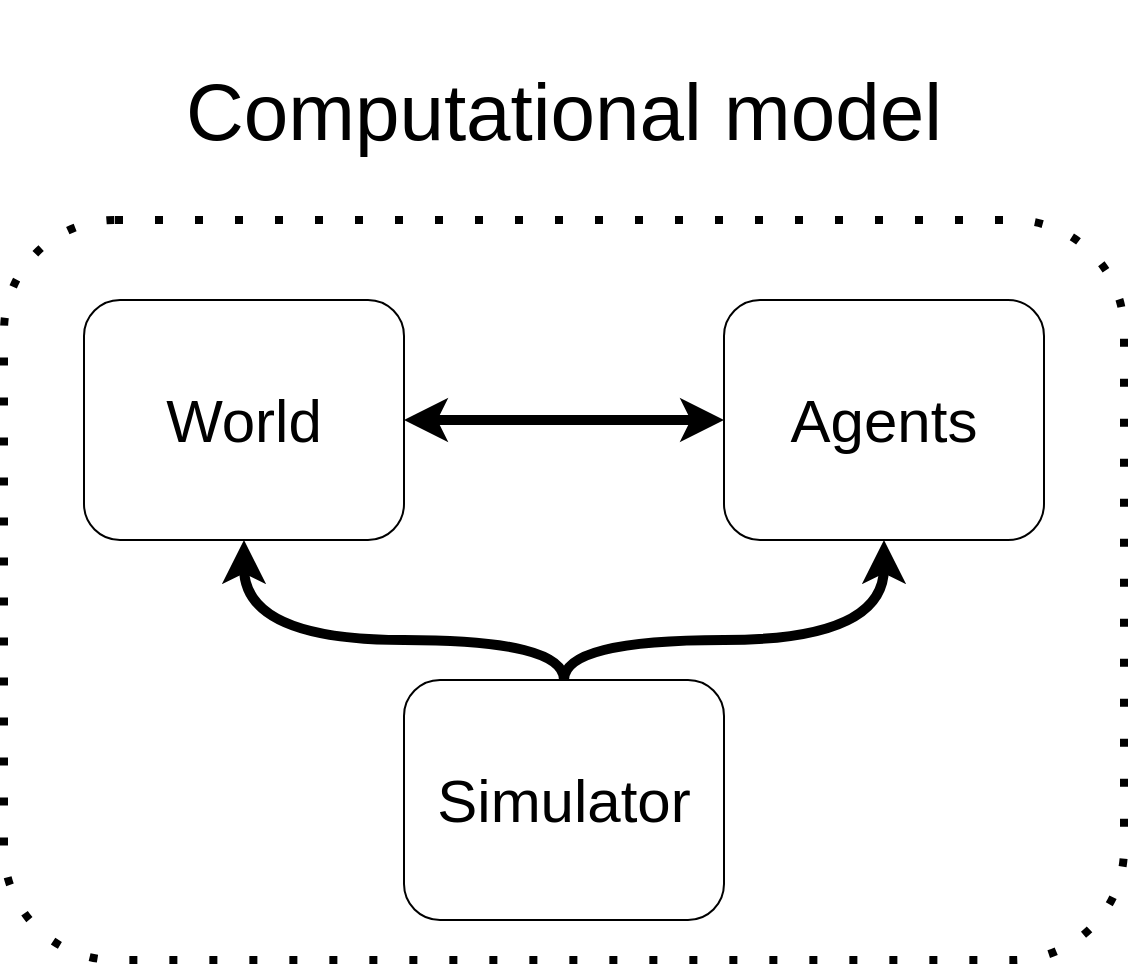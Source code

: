 <mxfile version="21.2.8" type="device">
  <diagram name="Page-1" id="gVrZgntwV-zbKVhXGJgT">
    <mxGraphModel dx="2049" dy="2396" grid="1" gridSize="10" guides="1" tooltips="1" connect="1" arrows="1" fold="1" page="1" pageScale="1" pageWidth="850" pageHeight="1100" math="0" shadow="0">
      <root>
        <mxCell id="0" />
        <mxCell id="1" parent="0" />
        <mxCell id="uAHjcurpiI7lvtUmNGEU-1" value="&lt;font style=&quot;font-size: 30px;&quot;&gt;World&lt;/font&gt;" style="rounded=1;whiteSpace=wrap;html=1;" vertex="1" parent="1">
          <mxGeometry x="140" y="50" width="160" height="120" as="geometry" />
        </mxCell>
        <mxCell id="uAHjcurpiI7lvtUmNGEU-8" style="edgeStyle=orthogonalEdgeStyle;rounded=0;orthogonalLoop=1;jettySize=auto;html=1;exitX=0;exitY=0.5;exitDx=0;exitDy=0;entryX=1;entryY=0.5;entryDx=0;entryDy=0;endArrow=classic;endFill=1;startArrow=classic;startFill=1;strokeWidth=5;" edge="1" parent="1" source="uAHjcurpiI7lvtUmNGEU-2" target="uAHjcurpiI7lvtUmNGEU-1">
          <mxGeometry relative="1" as="geometry" />
        </mxCell>
        <mxCell id="uAHjcurpiI7lvtUmNGEU-2" value="&lt;font style=&quot;font-size: 30px;&quot;&gt;Agents&lt;/font&gt;" style="rounded=1;whiteSpace=wrap;html=1;" vertex="1" parent="1">
          <mxGeometry x="460" y="50" width="160" height="120" as="geometry" />
        </mxCell>
        <mxCell id="uAHjcurpiI7lvtUmNGEU-6" style="edgeStyle=orthogonalEdgeStyle;rounded=0;orthogonalLoop=1;jettySize=auto;html=1;exitX=0.5;exitY=0;exitDx=0;exitDy=0;entryX=0.5;entryY=1;entryDx=0;entryDy=0;curved=1;strokeWidth=5;" edge="1" parent="1" source="uAHjcurpiI7lvtUmNGEU-3" target="uAHjcurpiI7lvtUmNGEU-1">
          <mxGeometry relative="1" as="geometry">
            <Array as="points">
              <mxPoint x="380" y="220" />
              <mxPoint x="220" y="220" />
            </Array>
          </mxGeometry>
        </mxCell>
        <mxCell id="uAHjcurpiI7lvtUmNGEU-7" style="edgeStyle=orthogonalEdgeStyle;rounded=0;orthogonalLoop=1;jettySize=auto;html=1;exitX=0.5;exitY=0;exitDx=0;exitDy=0;curved=1;strokeWidth=5;" edge="1" parent="1" source="uAHjcurpiI7lvtUmNGEU-3" target="uAHjcurpiI7lvtUmNGEU-2">
          <mxGeometry relative="1" as="geometry">
            <Array as="points">
              <mxPoint x="380" y="220" />
              <mxPoint x="540" y="220" />
            </Array>
          </mxGeometry>
        </mxCell>
        <mxCell id="uAHjcurpiI7lvtUmNGEU-3" value="&lt;span style=&quot;font-size: 30px;&quot;&gt;Simulator&lt;/span&gt;" style="rounded=1;whiteSpace=wrap;html=1;" vertex="1" parent="1">
          <mxGeometry x="300" y="240" width="160" height="120" as="geometry" />
        </mxCell>
        <mxCell id="uAHjcurpiI7lvtUmNGEU-9" value="" style="rounded=1;whiteSpace=wrap;html=1;fillColor=none;dashed=1;dashPattern=1 4;strokeWidth=4;" vertex="1" parent="1">
          <mxGeometry x="100" y="10" width="560" height="370" as="geometry" />
        </mxCell>
        <mxCell id="uAHjcurpiI7lvtUmNGEU-10" value="Computational model" style="text;html=1;strokeColor=none;fillColor=none;align=center;verticalAlign=middle;whiteSpace=wrap;rounded=0;fontSize=40;" vertex="1" parent="1">
          <mxGeometry x="100" y="-100" width="560" height="110" as="geometry" />
        </mxCell>
      </root>
    </mxGraphModel>
  </diagram>
</mxfile>
